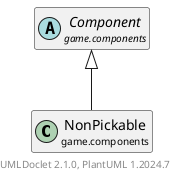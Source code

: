 @startuml
    set namespaceSeparator none
    hide empty fields
    hide empty methods

    class "<size:14>NonPickable\n<size:10>game.components" as game.components.NonPickable [[NonPickable.html]]

    abstract class "<size:14>Component\n<size:10>game.components" as game.components.Component [[Component.html]]

    game.components.Component <|-- game.components.NonPickable

    center footer UMLDoclet 2.1.0, PlantUML %version()
@enduml
